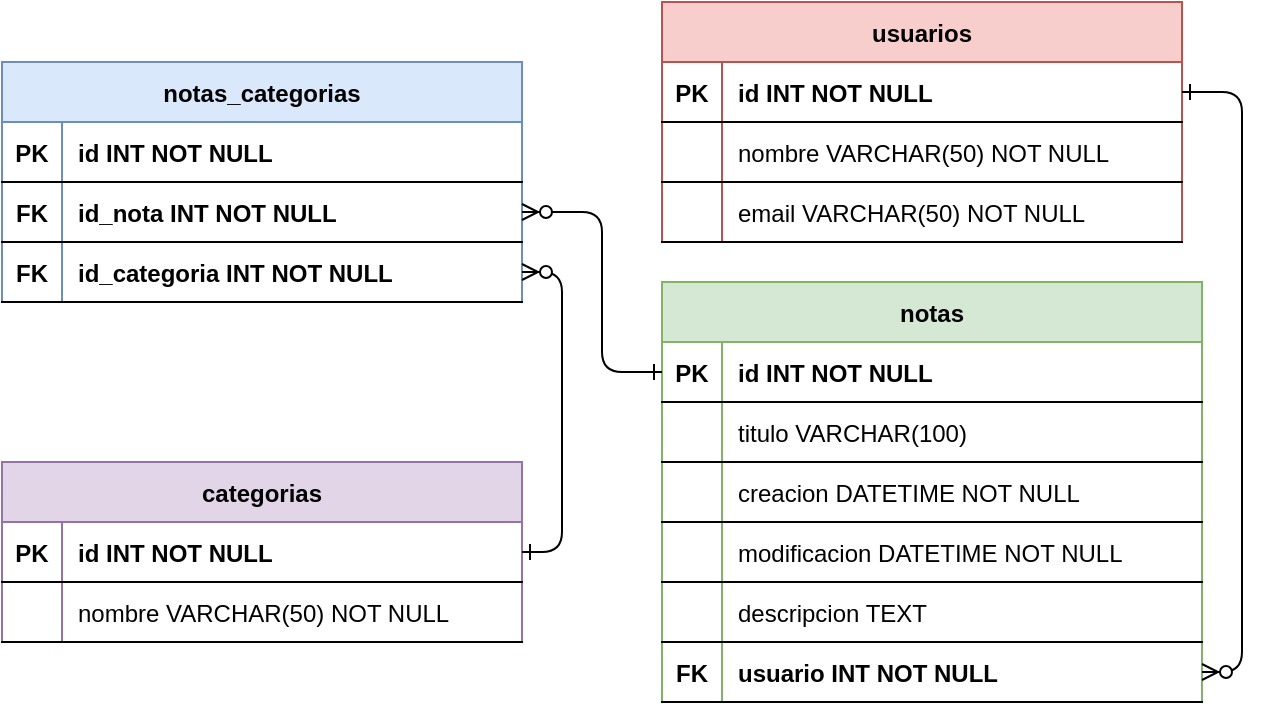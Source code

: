 <mxfile version="15.1.3" type="device"><diagram id="R2lEEEUBdFMjLlhIrx00" name="Page-1"><mxGraphModel dx="862" dy="539" grid="1" gridSize="10" guides="0" tooltips="1" connect="1" arrows="1" fold="1" page="1" pageScale="1" pageWidth="850" pageHeight="1100" math="0" shadow="0" extFonts="Permanent Marker^https://fonts.googleapis.com/css?family=Permanent+Marker"><root><mxCell id="0"/><mxCell id="1" parent="0"/><mxCell id="pJhMK4wKCTjkBl_i2zcl-1" value="notas" style="shape=table;startSize=30;container=1;collapsible=1;childLayout=tableLayout;fixedRows=1;rowLines=0;fontStyle=1;align=center;resizeLast=1;fillColor=#d5e8d4;strokeColor=#82b366;" parent="1" vertex="1"><mxGeometry x="440" y="190" width="270" height="210" as="geometry"/></mxCell><mxCell id="pJhMK4wKCTjkBl_i2zcl-2" value="" style="shape=partialRectangle;collapsible=0;dropTarget=0;pointerEvents=0;fillColor=none;points=[[0,0.5],[1,0.5]];portConstraint=eastwest;top=0;left=0;right=0;bottom=1;" parent="pJhMK4wKCTjkBl_i2zcl-1" vertex="1"><mxGeometry y="30" width="270" height="30" as="geometry"/></mxCell><mxCell id="pJhMK4wKCTjkBl_i2zcl-3" value="PK" style="shape=partialRectangle;overflow=hidden;connectable=0;fillColor=none;top=0;left=0;bottom=0;right=0;fontStyle=1;" parent="pJhMK4wKCTjkBl_i2zcl-2" vertex="1"><mxGeometry width="30" height="30" as="geometry"><mxRectangle width="30" height="30" as="alternateBounds"/></mxGeometry></mxCell><mxCell id="pJhMK4wKCTjkBl_i2zcl-4" value="id INT NOT NULL" style="shape=partialRectangle;overflow=hidden;connectable=0;fillColor=none;top=0;left=0;bottom=0;right=0;align=left;spacingLeft=6;fontStyle=1;" parent="pJhMK4wKCTjkBl_i2zcl-2" vertex="1"><mxGeometry x="30" width="240" height="30" as="geometry"><mxRectangle width="230" height="30" as="alternateBounds"/></mxGeometry></mxCell><mxCell id="pJhMK4wKCTjkBl_i2zcl-5" style="shape=partialRectangle;collapsible=0;dropTarget=0;pointerEvents=0;fillColor=none;points=[[0,0.5],[1,0.5]];portConstraint=eastwest;top=0;left=0;right=0;bottom=1;" parent="pJhMK4wKCTjkBl_i2zcl-1" vertex="1"><mxGeometry y="60" width="270" height="30" as="geometry"/></mxCell><mxCell id="pJhMK4wKCTjkBl_i2zcl-6" style="shape=partialRectangle;overflow=hidden;connectable=0;fillColor=none;top=0;left=0;bottom=0;right=0;fontStyle=1;" parent="pJhMK4wKCTjkBl_i2zcl-5" vertex="1"><mxGeometry width="30" height="30" as="geometry"><mxRectangle width="30" height="30" as="alternateBounds"/></mxGeometry></mxCell><mxCell id="pJhMK4wKCTjkBl_i2zcl-7" value="titulo VARCHAR(100) " style="shape=partialRectangle;overflow=hidden;connectable=0;fillColor=none;top=0;left=0;bottom=0;right=0;align=left;spacingLeft=6;fontStyle=0;" parent="pJhMK4wKCTjkBl_i2zcl-5" vertex="1"><mxGeometry x="30" width="240" height="30" as="geometry"><mxRectangle width="230" height="30" as="alternateBounds"/></mxGeometry></mxCell><mxCell id="pJhMK4wKCTjkBl_i2zcl-8" style="shape=partialRectangle;collapsible=0;dropTarget=0;pointerEvents=0;fillColor=none;points=[[0,0.5],[1,0.5]];portConstraint=eastwest;top=0;left=0;right=0;bottom=1;fontStyle=0" parent="pJhMK4wKCTjkBl_i2zcl-1" vertex="1"><mxGeometry y="90" width="270" height="30" as="geometry"/></mxCell><mxCell id="pJhMK4wKCTjkBl_i2zcl-9" style="shape=partialRectangle;overflow=hidden;connectable=0;fillColor=none;top=0;left=0;bottom=0;right=0;fontStyle=0;" parent="pJhMK4wKCTjkBl_i2zcl-8" vertex="1"><mxGeometry width="30" height="30" as="geometry"><mxRectangle width="30" height="30" as="alternateBounds"/></mxGeometry></mxCell><mxCell id="pJhMK4wKCTjkBl_i2zcl-10" value="creacion DATETIME NOT NULL" style="shape=partialRectangle;overflow=hidden;connectable=0;fillColor=none;top=0;left=0;bottom=0;right=0;align=left;spacingLeft=6;fontStyle=0;" parent="pJhMK4wKCTjkBl_i2zcl-8" vertex="1"><mxGeometry x="30" width="240" height="30" as="geometry"><mxRectangle width="230" height="30" as="alternateBounds"/></mxGeometry></mxCell><mxCell id="pJhMK4wKCTjkBl_i2zcl-11" style="shape=partialRectangle;collapsible=0;dropTarget=0;pointerEvents=0;fillColor=none;points=[[0,0.5],[1,0.5]];portConstraint=eastwest;top=0;left=0;right=0;bottom=1;fontStyle=0" parent="pJhMK4wKCTjkBl_i2zcl-1" vertex="1"><mxGeometry y="120" width="270" height="30" as="geometry"/></mxCell><mxCell id="pJhMK4wKCTjkBl_i2zcl-12" style="shape=partialRectangle;overflow=hidden;connectable=0;fillColor=none;top=0;left=0;bottom=0;right=0;fontStyle=0;" parent="pJhMK4wKCTjkBl_i2zcl-11" vertex="1"><mxGeometry width="30" height="30" as="geometry"><mxRectangle width="30" height="30" as="alternateBounds"/></mxGeometry></mxCell><mxCell id="pJhMK4wKCTjkBl_i2zcl-13" value="modificacion DATETIME NOT NULL " style="shape=partialRectangle;overflow=hidden;connectable=0;fillColor=none;top=0;left=0;bottom=0;right=0;align=left;spacingLeft=6;fontStyle=0;" parent="pJhMK4wKCTjkBl_i2zcl-11" vertex="1"><mxGeometry x="30" width="240" height="30" as="geometry"><mxRectangle width="230" height="30" as="alternateBounds"/></mxGeometry></mxCell><mxCell id="pJhMK4wKCTjkBl_i2zcl-14" style="shape=partialRectangle;collapsible=0;dropTarget=0;pointerEvents=0;fillColor=none;points=[[0,0.5],[1,0.5]];portConstraint=eastwest;top=0;left=0;right=0;bottom=1;fontStyle=0" parent="pJhMK4wKCTjkBl_i2zcl-1" vertex="1"><mxGeometry y="150" width="270" height="30" as="geometry"/></mxCell><mxCell id="pJhMK4wKCTjkBl_i2zcl-15" style="shape=partialRectangle;overflow=hidden;connectable=0;fillColor=none;top=0;left=0;bottom=0;right=0;fontStyle=0;" parent="pJhMK4wKCTjkBl_i2zcl-14" vertex="1"><mxGeometry width="30" height="30" as="geometry"><mxRectangle width="30" height="30" as="alternateBounds"/></mxGeometry></mxCell><mxCell id="pJhMK4wKCTjkBl_i2zcl-16" value="descripcion TEXT" style="shape=partialRectangle;overflow=hidden;connectable=0;fillColor=none;top=0;left=0;bottom=0;right=0;align=left;spacingLeft=6;fontStyle=0;" parent="pJhMK4wKCTjkBl_i2zcl-14" vertex="1"><mxGeometry x="30" width="240" height="30" as="geometry"><mxRectangle width="230" height="30" as="alternateBounds"/></mxGeometry></mxCell><mxCell id="pJhMK4wKCTjkBl_i2zcl-17" style="shape=partialRectangle;collapsible=0;dropTarget=0;pointerEvents=0;fillColor=none;points=[[0,0.5],[1,0.5]];portConstraint=eastwest;top=0;left=0;right=0;bottom=1;fontStyle=0" parent="pJhMK4wKCTjkBl_i2zcl-1" vertex="1"><mxGeometry y="180" width="270" height="30" as="geometry"/></mxCell><mxCell id="pJhMK4wKCTjkBl_i2zcl-18" value="FK" style="shape=partialRectangle;overflow=hidden;connectable=0;fillColor=none;top=0;left=0;bottom=0;right=0;fontStyle=1;" parent="pJhMK4wKCTjkBl_i2zcl-17" vertex="1"><mxGeometry width="30" height="30" as="geometry"><mxRectangle width="30" height="30" as="alternateBounds"/></mxGeometry></mxCell><mxCell id="pJhMK4wKCTjkBl_i2zcl-19" value="usuario INT NOT NULL" style="shape=partialRectangle;overflow=hidden;connectable=0;fillColor=none;top=0;left=0;bottom=0;right=0;align=left;spacingLeft=6;fontStyle=1;" parent="pJhMK4wKCTjkBl_i2zcl-17" vertex="1"><mxGeometry x="30" width="240" height="30" as="geometry"><mxRectangle width="230" height="30" as="alternateBounds"/></mxGeometry></mxCell><mxCell id="pJhMK4wKCTjkBl_i2zcl-23" value="usuarios" style="shape=table;startSize=30;container=1;collapsible=1;childLayout=tableLayout;fixedRows=1;rowLines=0;fontStyle=1;align=center;resizeLast=1;fillColor=#f8cecc;strokeColor=#b85450;" parent="1" vertex="1"><mxGeometry x="440" y="50" width="260" height="120" as="geometry"/></mxCell><mxCell id="pJhMK4wKCTjkBl_i2zcl-24" value="" style="shape=partialRectangle;collapsible=0;dropTarget=0;pointerEvents=0;fillColor=none;points=[[0,0.5],[1,0.5]];portConstraint=eastwest;top=0;left=0;right=0;bottom=1;" parent="pJhMK4wKCTjkBl_i2zcl-23" vertex="1"><mxGeometry y="30" width="260" height="30" as="geometry"/></mxCell><mxCell id="pJhMK4wKCTjkBl_i2zcl-25" value="PK" style="shape=partialRectangle;overflow=hidden;connectable=0;fillColor=none;top=0;left=0;bottom=0;right=0;fontStyle=1;" parent="pJhMK4wKCTjkBl_i2zcl-24" vertex="1"><mxGeometry width="30" height="30" as="geometry"><mxRectangle width="30" height="30" as="alternateBounds"/></mxGeometry></mxCell><mxCell id="pJhMK4wKCTjkBl_i2zcl-26" value="id INT NOT NULL" style="shape=partialRectangle;overflow=hidden;connectable=0;fillColor=none;top=0;left=0;bottom=0;right=0;align=left;spacingLeft=6;fontStyle=1;" parent="pJhMK4wKCTjkBl_i2zcl-24" vertex="1"><mxGeometry x="30" width="230" height="30" as="geometry"><mxRectangle width="230" height="30" as="alternateBounds"/></mxGeometry></mxCell><mxCell id="pJhMK4wKCTjkBl_i2zcl-27" style="shape=partialRectangle;collapsible=0;dropTarget=0;pointerEvents=0;fillColor=none;points=[[0,0.5],[1,0.5]];portConstraint=eastwest;top=0;left=0;right=0;bottom=1;" parent="pJhMK4wKCTjkBl_i2zcl-23" vertex="1"><mxGeometry y="60" width="260" height="30" as="geometry"/></mxCell><mxCell id="pJhMK4wKCTjkBl_i2zcl-28" style="shape=partialRectangle;overflow=hidden;connectable=0;fillColor=none;top=0;left=0;bottom=0;right=0;fontStyle=1;" parent="pJhMK4wKCTjkBl_i2zcl-27" vertex="1"><mxGeometry width="30" height="30" as="geometry"><mxRectangle width="30" height="30" as="alternateBounds"/></mxGeometry></mxCell><mxCell id="pJhMK4wKCTjkBl_i2zcl-29" value="nombre VARCHAR(50) NOT NULL" style="shape=partialRectangle;overflow=hidden;connectable=0;fillColor=none;top=0;left=0;bottom=0;right=0;align=left;spacingLeft=6;fontStyle=0;" parent="pJhMK4wKCTjkBl_i2zcl-27" vertex="1"><mxGeometry x="30" width="230" height="30" as="geometry"><mxRectangle width="230" height="30" as="alternateBounds"/></mxGeometry></mxCell><mxCell id="BPwoDOhXSIUM84Cwx_0f-1" style="shape=partialRectangle;collapsible=0;dropTarget=0;pointerEvents=0;fillColor=none;points=[[0,0.5],[1,0.5]];portConstraint=eastwest;top=0;left=0;right=0;bottom=1;" vertex="1" parent="pJhMK4wKCTjkBl_i2zcl-23"><mxGeometry y="90" width="260" height="30" as="geometry"/></mxCell><mxCell id="BPwoDOhXSIUM84Cwx_0f-2" style="shape=partialRectangle;overflow=hidden;connectable=0;fillColor=none;top=0;left=0;bottom=0;right=0;fontStyle=1;" vertex="1" parent="BPwoDOhXSIUM84Cwx_0f-1"><mxGeometry width="30" height="30" as="geometry"><mxRectangle width="30" height="30" as="alternateBounds"/></mxGeometry></mxCell><mxCell id="BPwoDOhXSIUM84Cwx_0f-3" value="email VARCHAR(50) NOT NULL" style="shape=partialRectangle;overflow=hidden;connectable=0;fillColor=none;top=0;left=0;bottom=0;right=0;align=left;spacingLeft=6;fontStyle=0;" vertex="1" parent="BPwoDOhXSIUM84Cwx_0f-1"><mxGeometry x="30" width="230" height="30" as="geometry"><mxRectangle width="230" height="30" as="alternateBounds"/></mxGeometry></mxCell><mxCell id="pJhMK4wKCTjkBl_i2zcl-30" value="" style="edgeStyle=elbowEdgeStyle;endArrow=ERzeroToMany;startArrow=ERone;endFill=1;startFill=0;entryX=1;entryY=0.5;entryDx=0;entryDy=0;exitX=1;exitY=0.5;exitDx=0;exitDy=0;" parent="1" source="pJhMK4wKCTjkBl_i2zcl-24" target="pJhMK4wKCTjkBl_i2zcl-17" edge="1"><mxGeometry width="100" height="100" relative="1" as="geometry"><mxPoint x="490" y="150" as="sourcePoint"/><mxPoint x="490" y="340" as="targetPoint"/><Array as="points"><mxPoint x="730" y="230"/></Array></mxGeometry></mxCell><mxCell id="pJhMK4wKCTjkBl_i2zcl-31" value="categorias" style="shape=table;startSize=30;container=1;collapsible=1;childLayout=tableLayout;fixedRows=1;rowLines=0;fontStyle=1;align=center;resizeLast=1;fillColor=#e1d5e7;strokeColor=#9673a6;" parent="1" vertex="1"><mxGeometry x="110" y="280" width="260" height="90" as="geometry"/></mxCell><mxCell id="pJhMK4wKCTjkBl_i2zcl-32" value="" style="shape=partialRectangle;collapsible=0;dropTarget=0;pointerEvents=0;fillColor=none;points=[[0,0.5],[1,0.5]];portConstraint=eastwest;top=0;left=0;right=0;bottom=1;" parent="pJhMK4wKCTjkBl_i2zcl-31" vertex="1"><mxGeometry y="30" width="260" height="30" as="geometry"/></mxCell><mxCell id="pJhMK4wKCTjkBl_i2zcl-33" value="PK" style="shape=partialRectangle;overflow=hidden;connectable=0;fillColor=none;top=0;left=0;bottom=0;right=0;fontStyle=1;" parent="pJhMK4wKCTjkBl_i2zcl-32" vertex="1"><mxGeometry width="30" height="30" as="geometry"><mxRectangle width="30" height="30" as="alternateBounds"/></mxGeometry></mxCell><mxCell id="pJhMK4wKCTjkBl_i2zcl-34" value="id INT NOT NULL" style="shape=partialRectangle;overflow=hidden;connectable=0;fillColor=none;top=0;left=0;bottom=0;right=0;align=left;spacingLeft=6;fontStyle=1;" parent="pJhMK4wKCTjkBl_i2zcl-32" vertex="1"><mxGeometry x="30" width="230" height="30" as="geometry"><mxRectangle width="230" height="30" as="alternateBounds"/></mxGeometry></mxCell><mxCell id="pJhMK4wKCTjkBl_i2zcl-35" style="shape=partialRectangle;collapsible=0;dropTarget=0;pointerEvents=0;fillColor=none;points=[[0,0.5],[1,0.5]];portConstraint=eastwest;top=0;left=0;right=0;bottom=1;" parent="pJhMK4wKCTjkBl_i2zcl-31" vertex="1"><mxGeometry y="60" width="260" height="30" as="geometry"/></mxCell><mxCell id="pJhMK4wKCTjkBl_i2zcl-36" style="shape=partialRectangle;overflow=hidden;connectable=0;fillColor=none;top=0;left=0;bottom=0;right=0;fontStyle=1;" parent="pJhMK4wKCTjkBl_i2zcl-35" vertex="1"><mxGeometry width="30" height="30" as="geometry"><mxRectangle width="30" height="30" as="alternateBounds"/></mxGeometry></mxCell><mxCell id="pJhMK4wKCTjkBl_i2zcl-37" value="nombre VARCHAR(50) NOT NULL" style="shape=partialRectangle;overflow=hidden;connectable=0;fillColor=none;top=0;left=0;bottom=0;right=0;align=left;spacingLeft=6;fontStyle=0;" parent="pJhMK4wKCTjkBl_i2zcl-35" vertex="1"><mxGeometry x="30" width="230" height="30" as="geometry"><mxRectangle width="230" height="30" as="alternateBounds"/></mxGeometry></mxCell><mxCell id="pJhMK4wKCTjkBl_i2zcl-50" value="notas_categorias" style="shape=table;startSize=30;container=1;collapsible=1;childLayout=tableLayout;fixedRows=1;rowLines=0;fontStyle=1;align=center;resizeLast=1;fillColor=#dae8fc;strokeColor=#6c8ebf;" parent="1" vertex="1"><mxGeometry x="110" y="80" width="260" height="120" as="geometry"/></mxCell><mxCell id="pJhMK4wKCTjkBl_i2zcl-51" value="" style="shape=partialRectangle;collapsible=0;dropTarget=0;pointerEvents=0;fillColor=none;points=[[0,0.5],[1,0.5]];portConstraint=eastwest;top=0;left=0;right=0;bottom=1;" parent="pJhMK4wKCTjkBl_i2zcl-50" vertex="1"><mxGeometry y="30" width="260" height="30" as="geometry"/></mxCell><mxCell id="pJhMK4wKCTjkBl_i2zcl-52" value="PK" style="shape=partialRectangle;overflow=hidden;connectable=0;fillColor=none;top=0;left=0;bottom=0;right=0;fontStyle=1;" parent="pJhMK4wKCTjkBl_i2zcl-51" vertex="1"><mxGeometry width="30" height="30" as="geometry"><mxRectangle width="30" height="30" as="alternateBounds"/></mxGeometry></mxCell><mxCell id="pJhMK4wKCTjkBl_i2zcl-53" value="id INT NOT NULL" style="shape=partialRectangle;overflow=hidden;connectable=0;fillColor=none;top=0;left=0;bottom=0;right=0;align=left;spacingLeft=6;fontStyle=1;" parent="pJhMK4wKCTjkBl_i2zcl-51" vertex="1"><mxGeometry x="30" width="230" height="30" as="geometry"><mxRectangle width="230" height="30" as="alternateBounds"/></mxGeometry></mxCell><mxCell id="pJhMK4wKCTjkBl_i2zcl-54" style="shape=partialRectangle;collapsible=0;dropTarget=0;pointerEvents=0;fillColor=none;points=[[0,0.5],[1,0.5]];portConstraint=eastwest;top=0;left=0;right=0;bottom=1;" parent="pJhMK4wKCTjkBl_i2zcl-50" vertex="1"><mxGeometry y="60" width="260" height="30" as="geometry"/></mxCell><mxCell id="pJhMK4wKCTjkBl_i2zcl-55" value="FK" style="shape=partialRectangle;overflow=hidden;connectable=0;fillColor=none;top=0;left=0;bottom=0;right=0;fontStyle=1;" parent="pJhMK4wKCTjkBl_i2zcl-54" vertex="1"><mxGeometry width="30" height="30" as="geometry"><mxRectangle width="30" height="30" as="alternateBounds"/></mxGeometry></mxCell><mxCell id="pJhMK4wKCTjkBl_i2zcl-56" value="id_nota INT NOT NULL" style="shape=partialRectangle;overflow=hidden;connectable=0;fillColor=none;top=0;left=0;bottom=0;right=0;align=left;spacingLeft=6;fontStyle=1;" parent="pJhMK4wKCTjkBl_i2zcl-54" vertex="1"><mxGeometry x="30" width="230" height="30" as="geometry"><mxRectangle width="230" height="30" as="alternateBounds"/></mxGeometry></mxCell><mxCell id="pJhMK4wKCTjkBl_i2zcl-57" style="shape=partialRectangle;collapsible=0;dropTarget=0;pointerEvents=0;fillColor=none;points=[[0,0.5],[1,0.5]];portConstraint=eastwest;top=0;left=0;right=0;bottom=1;fontStyle=0" parent="pJhMK4wKCTjkBl_i2zcl-50" vertex="1"><mxGeometry y="90" width="260" height="30" as="geometry"/></mxCell><mxCell id="pJhMK4wKCTjkBl_i2zcl-58" value="FK" style="shape=partialRectangle;overflow=hidden;connectable=0;fillColor=none;top=0;left=0;bottom=0;right=0;fontStyle=1;" parent="pJhMK4wKCTjkBl_i2zcl-57" vertex="1"><mxGeometry width="30" height="30" as="geometry"><mxRectangle width="30" height="30" as="alternateBounds"/></mxGeometry></mxCell><mxCell id="pJhMK4wKCTjkBl_i2zcl-59" value="id_categoria INT NOT NULL" style="shape=partialRectangle;overflow=hidden;connectable=0;fillColor=none;top=0;left=0;bottom=0;right=0;align=left;spacingLeft=6;fontStyle=1;" parent="pJhMK4wKCTjkBl_i2zcl-57" vertex="1"><mxGeometry x="30" width="230" height="30" as="geometry"><mxRectangle width="230" height="30" as="alternateBounds"/></mxGeometry></mxCell><mxCell id="pJhMK4wKCTjkBl_i2zcl-60" value="" style="endArrow=ERzeroToMany;startArrow=ERone;endFill=1;startFill=0;entryX=1;entryY=0.5;entryDx=0;entryDy=0;exitX=1;exitY=0.5;exitDx=0;exitDy=0;edgeStyle=orthogonalEdgeStyle;" parent="1" source="pJhMK4wKCTjkBl_i2zcl-32" target="pJhMK4wKCTjkBl_i2zcl-57" edge="1"><mxGeometry width="100" height="100" relative="1" as="geometry"><mxPoint x="390" y="310" as="sourcePoint"/><mxPoint x="440" y="240" as="targetPoint"/><Array as="points"><mxPoint x="390" y="325"/><mxPoint x="390" y="185"/></Array></mxGeometry></mxCell><mxCell id="pJhMK4wKCTjkBl_i2zcl-61" value="" style="endArrow=ERzeroToMany;startArrow=ERone;endFill=1;startFill=0;exitX=0;exitY=0.5;exitDx=0;exitDy=0;edgeStyle=orthogonalEdgeStyle;entryX=1;entryY=0.5;entryDx=0;entryDy=0;" parent="1" source="pJhMK4wKCTjkBl_i2zcl-2" target="pJhMK4wKCTjkBl_i2zcl-54" edge="1"><mxGeometry width="100" height="100" relative="1" as="geometry"><mxPoint x="380" y="340" as="sourcePoint"/><mxPoint x="420" y="100" as="targetPoint"/><Array as="points"><mxPoint x="410" y="235"/><mxPoint x="410" y="155"/></Array></mxGeometry></mxCell></root></mxGraphModel></diagram></mxfile>